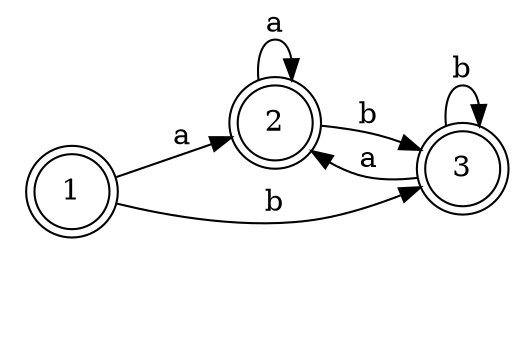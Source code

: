 digraph AFN_to_DFA {
	graph [rankdir=LR]
	fake [style=invisible]
	1 [shape=doublecircle]
	2 [shape=doublecircle]
	1 -> 2 [label=a]
	3 [shape=doublecircle]
	1 -> 3 [label=b]
	2 [shape=doublecircle]
	2 -> 2 [label=a]
	2 -> 3 [label=b]
	3 [shape=doublecircle]
	3 -> 2 [label=a]
	3 -> 3 [label=b]
}
